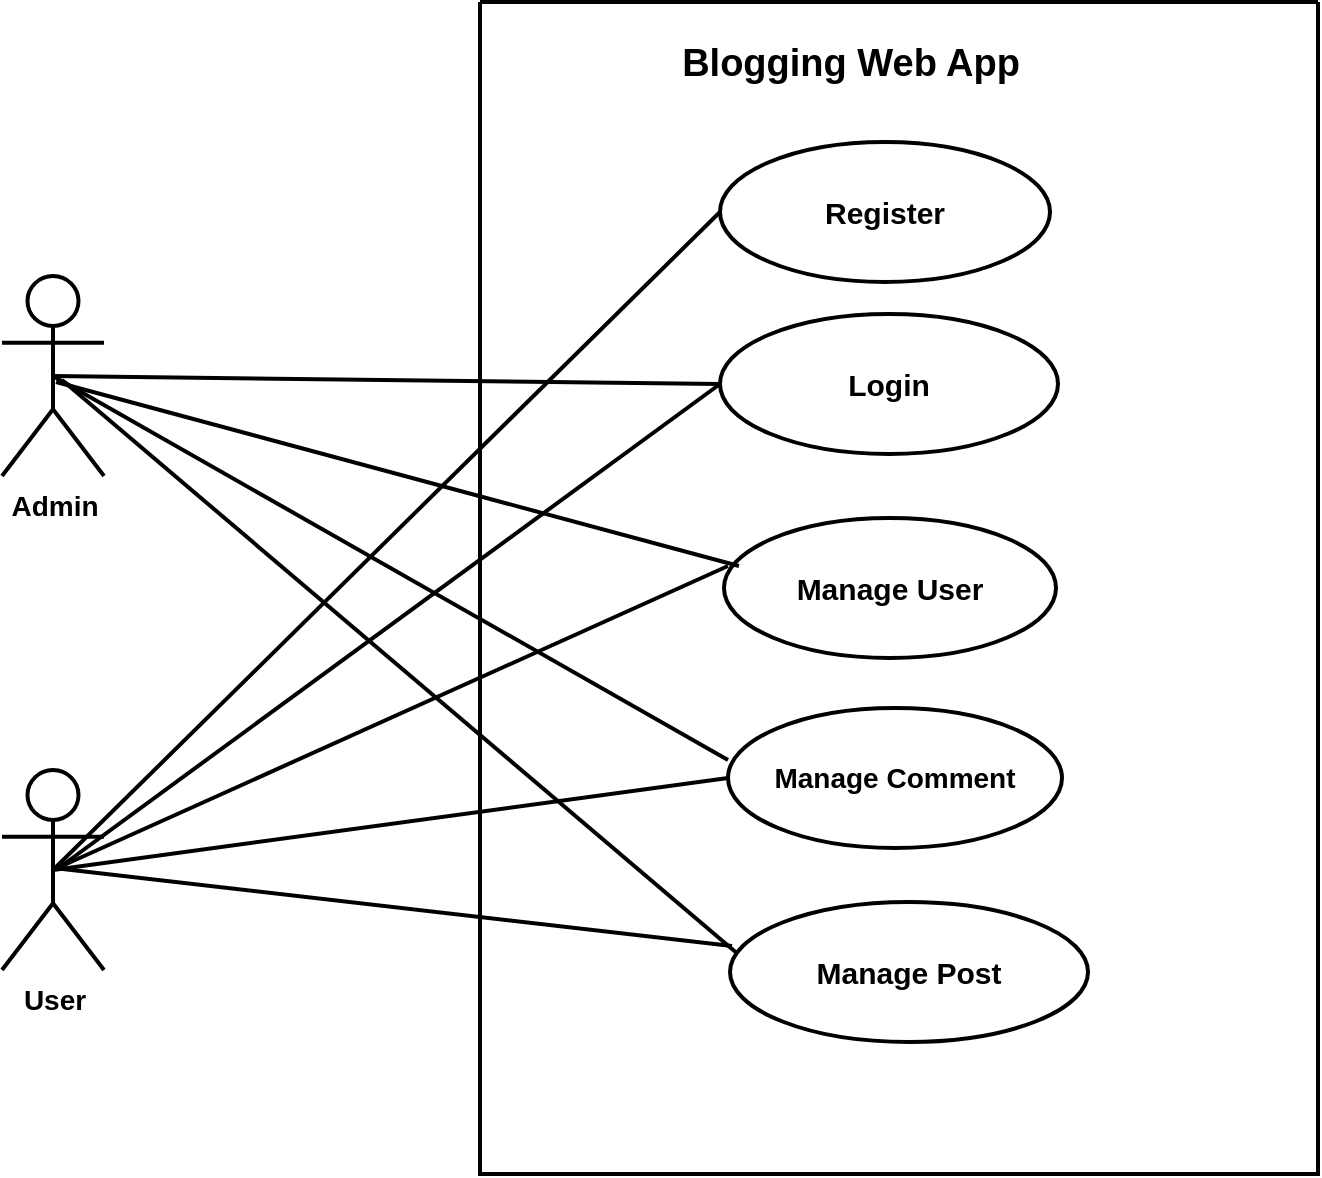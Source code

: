 <mxfile version="21.6.3" type="device">
  <diagram name="Page-1" id="NWldlVrgPOwpcx_v5xSx">
    <mxGraphModel dx="1467" dy="793" grid="0" gridSize="10" guides="1" tooltips="1" connect="1" arrows="1" fold="1" page="1" pageScale="1" pageWidth="850" pageHeight="1100" math="0" shadow="0">
      <root>
        <mxCell id="0" />
        <mxCell id="1" parent="0" />
        <mxCell id="k0cTdrjHf7oCT_stKDzE-2" value="" style="swimlane;startSize=0;strokeWidth=2;" parent="1" vertex="1">
          <mxGeometry x="320" y="74" width="419" height="586" as="geometry">
            <mxRectangle x="320" y="74" width="50" height="44" as="alternateBounds" />
          </mxGeometry>
        </mxCell>
        <mxCell id="k0cTdrjHf7oCT_stKDzE-3" value="&lt;b&gt;&lt;font style=&quot;font-size: 19px;&quot;&gt;Blogging Web App&lt;/font&gt;&lt;/b&gt;" style="text;html=1;align=center;verticalAlign=middle;resizable=0;points=[];autosize=1;strokeColor=none;fillColor=none;" parent="k0cTdrjHf7oCT_stKDzE-2" vertex="1">
          <mxGeometry x="91" y="13" width="187" height="35" as="geometry" />
        </mxCell>
        <mxCell id="k0cTdrjHf7oCT_stKDzE-4" value="&lt;span&gt;&lt;font style=&quot;font-size: 15px;&quot;&gt;Register&lt;/font&gt;&lt;/span&gt;" style="ellipse;whiteSpace=wrap;html=1;fontStyle=1;strokeWidth=2;" parent="k0cTdrjHf7oCT_stKDzE-2" vertex="1">
          <mxGeometry x="120" y="70" width="165" height="70" as="geometry" />
        </mxCell>
        <mxCell id="k0cTdrjHf7oCT_stKDzE-5" value="&lt;b&gt;&lt;font style=&quot;font-size: 15px;&quot;&gt;Login&lt;/font&gt;&lt;/b&gt;" style="ellipse;whiteSpace=wrap;html=1;strokeWidth=2;" parent="k0cTdrjHf7oCT_stKDzE-2" vertex="1">
          <mxGeometry x="120" y="156" width="169" height="70" as="geometry" />
        </mxCell>
        <mxCell id="k0cTdrjHf7oCT_stKDzE-6" value="&lt;b&gt;&lt;font style=&quot;font-size: 15px;&quot;&gt;Manage User&lt;/font&gt;&lt;/b&gt;" style="ellipse;whiteSpace=wrap;html=1;strokeWidth=2;" parent="k0cTdrjHf7oCT_stKDzE-2" vertex="1">
          <mxGeometry x="122" y="258" width="166" height="70" as="geometry" />
        </mxCell>
        <mxCell id="k0cTdrjHf7oCT_stKDzE-7" value="&lt;b&gt;&lt;font style=&quot;font-size: 14px;&quot;&gt;Manage Comment&lt;/font&gt;&lt;/b&gt;" style="ellipse;whiteSpace=wrap;html=1;strokeWidth=2;" parent="k0cTdrjHf7oCT_stKDzE-2" vertex="1">
          <mxGeometry x="124" y="353" width="167" height="70" as="geometry" />
        </mxCell>
        <mxCell id="k0cTdrjHf7oCT_stKDzE-8" value="&lt;b&gt;&lt;font style=&quot;font-size: 15px;&quot;&gt;Manage Post&lt;/font&gt;&lt;/b&gt;" style="ellipse;whiteSpace=wrap;html=1;strokeWidth=2;" parent="k0cTdrjHf7oCT_stKDzE-2" vertex="1">
          <mxGeometry x="125" y="450" width="179" height="70" as="geometry" />
        </mxCell>
        <mxCell id="k0cTdrjHf7oCT_stKDzE-10" value="&lt;b&gt;&lt;font style=&quot;font-size: 14px;&quot;&gt;Admin&lt;/font&gt;&lt;/b&gt;" style="shape=umlActor;verticalLabelPosition=bottom;verticalAlign=top;html=1;outlineConnect=0;strokeWidth=2;" parent="1" vertex="1">
          <mxGeometry x="81" y="211" width="51" height="100" as="geometry" />
        </mxCell>
        <mxCell id="k0cTdrjHf7oCT_stKDzE-13" value="&lt;b&gt;&lt;font style=&quot;font-size: 14px;&quot;&gt;User&lt;/font&gt;&lt;/b&gt;" style="shape=umlActor;verticalLabelPosition=bottom;verticalAlign=top;html=1;outlineConnect=0;strokeWidth=2;" parent="1" vertex="1">
          <mxGeometry x="81" y="458" width="51" height="100" as="geometry" />
        </mxCell>
        <mxCell id="k0cTdrjHf7oCT_stKDzE-14" value="" style="endArrow=none;html=1;rounded=0;exitX=0.5;exitY=0.5;exitDx=0;exitDy=0;exitPerimeter=0;entryX=0;entryY=0.5;entryDx=0;entryDy=0;strokeWidth=2;" parent="1" source="k0cTdrjHf7oCT_stKDzE-10" target="k0cTdrjHf7oCT_stKDzE-5" edge="1">
          <mxGeometry width="50" height="50" relative="1" as="geometry">
            <mxPoint x="373" y="365" as="sourcePoint" />
            <mxPoint x="314" y="240" as="targetPoint" />
          </mxGeometry>
        </mxCell>
        <mxCell id="k0cTdrjHf7oCT_stKDzE-16" value="" style="endArrow=none;html=1;rounded=0;entryX=0;entryY=0.5;entryDx=0;entryDy=0;exitX=0.5;exitY=0.5;exitDx=0;exitDy=0;exitPerimeter=0;fontStyle=1;strokeWidth=2;" parent="1" source="k0cTdrjHf7oCT_stKDzE-13" target="k0cTdrjHf7oCT_stKDzE-4" edge="1">
          <mxGeometry width="50" height="50" relative="1" as="geometry">
            <mxPoint x="373" y="365" as="sourcePoint" />
            <mxPoint x="423" y="315" as="targetPoint" />
          </mxGeometry>
        </mxCell>
        <mxCell id="k0cTdrjHf7oCT_stKDzE-17" value="" style="endArrow=none;html=1;rounded=0;entryX=0;entryY=0.5;entryDx=0;entryDy=0;strokeWidth=2;" parent="1" target="k0cTdrjHf7oCT_stKDzE-5" edge="1">
          <mxGeometry width="50" height="50" relative="1" as="geometry">
            <mxPoint x="108" y="508" as="sourcePoint" />
            <mxPoint x="423" y="315" as="targetPoint" />
          </mxGeometry>
        </mxCell>
        <mxCell id="k0cTdrjHf7oCT_stKDzE-18" value="" style="endArrow=none;html=1;rounded=0;entryX=0.045;entryY=0.343;entryDx=0;entryDy=0;entryPerimeter=0;strokeWidth=2;" parent="1" target="k0cTdrjHf7oCT_stKDzE-6" edge="1">
          <mxGeometry width="50" height="50" relative="1" as="geometry">
            <mxPoint x="108" y="264" as="sourcePoint" />
            <mxPoint x="423" y="315" as="targetPoint" />
          </mxGeometry>
        </mxCell>
        <mxCell id="k0cTdrjHf7oCT_stKDzE-20" value="" style="endArrow=none;html=1;rounded=0;entryX=0;entryY=0.371;entryDx=0;entryDy=0;entryPerimeter=0;exitX=0.5;exitY=0.5;exitDx=0;exitDy=0;exitPerimeter=0;strokeWidth=2;" parent="1" source="k0cTdrjHf7oCT_stKDzE-10" target="k0cTdrjHf7oCT_stKDzE-7" edge="1">
          <mxGeometry width="50" height="50" relative="1" as="geometry">
            <mxPoint x="373" y="365" as="sourcePoint" />
            <mxPoint x="423" y="315" as="targetPoint" />
          </mxGeometry>
        </mxCell>
        <mxCell id="k0cTdrjHf7oCT_stKDzE-21" value="" style="endArrow=none;html=1;rounded=0;entryX=0.018;entryY=0.362;entryDx=0;entryDy=0;entryPerimeter=0;strokeWidth=2;" parent="1" target="k0cTdrjHf7oCT_stKDzE-8" edge="1">
          <mxGeometry width="50" height="50" relative="1" as="geometry">
            <mxPoint x="111" y="263" as="sourcePoint" />
            <mxPoint x="423" y="439" as="targetPoint" />
          </mxGeometry>
        </mxCell>
        <mxCell id="k0cTdrjHf7oCT_stKDzE-22" value="" style="endArrow=none;html=1;rounded=0;exitX=0.5;exitY=0.5;exitDx=0;exitDy=0;exitPerimeter=0;strokeWidth=2;" parent="1" source="k0cTdrjHf7oCT_stKDzE-13" edge="1">
          <mxGeometry width="50" height="50" relative="1" as="geometry">
            <mxPoint x="373" y="365" as="sourcePoint" />
            <mxPoint x="444" y="356" as="targetPoint" />
          </mxGeometry>
        </mxCell>
        <mxCell id="k0cTdrjHf7oCT_stKDzE-23" value="" style="endArrow=none;html=1;rounded=0;entryX=0;entryY=0.5;entryDx=0;entryDy=0;exitX=0.5;exitY=0.5;exitDx=0;exitDy=0;exitPerimeter=0;strokeWidth=2;" parent="1" source="k0cTdrjHf7oCT_stKDzE-13" target="k0cTdrjHf7oCT_stKDzE-7" edge="1">
          <mxGeometry width="50" height="50" relative="1" as="geometry">
            <mxPoint x="373" y="365" as="sourcePoint" />
            <mxPoint x="423" y="315" as="targetPoint" />
          </mxGeometry>
        </mxCell>
        <mxCell id="k0cTdrjHf7oCT_stKDzE-24" value="" style="endArrow=none;html=1;rounded=0;strokeWidth=2;" parent="1" edge="1">
          <mxGeometry width="50" height="50" relative="1" as="geometry">
            <mxPoint x="107" y="507" as="sourcePoint" />
            <mxPoint x="446" y="546" as="targetPoint" />
          </mxGeometry>
        </mxCell>
      </root>
    </mxGraphModel>
  </diagram>
</mxfile>
